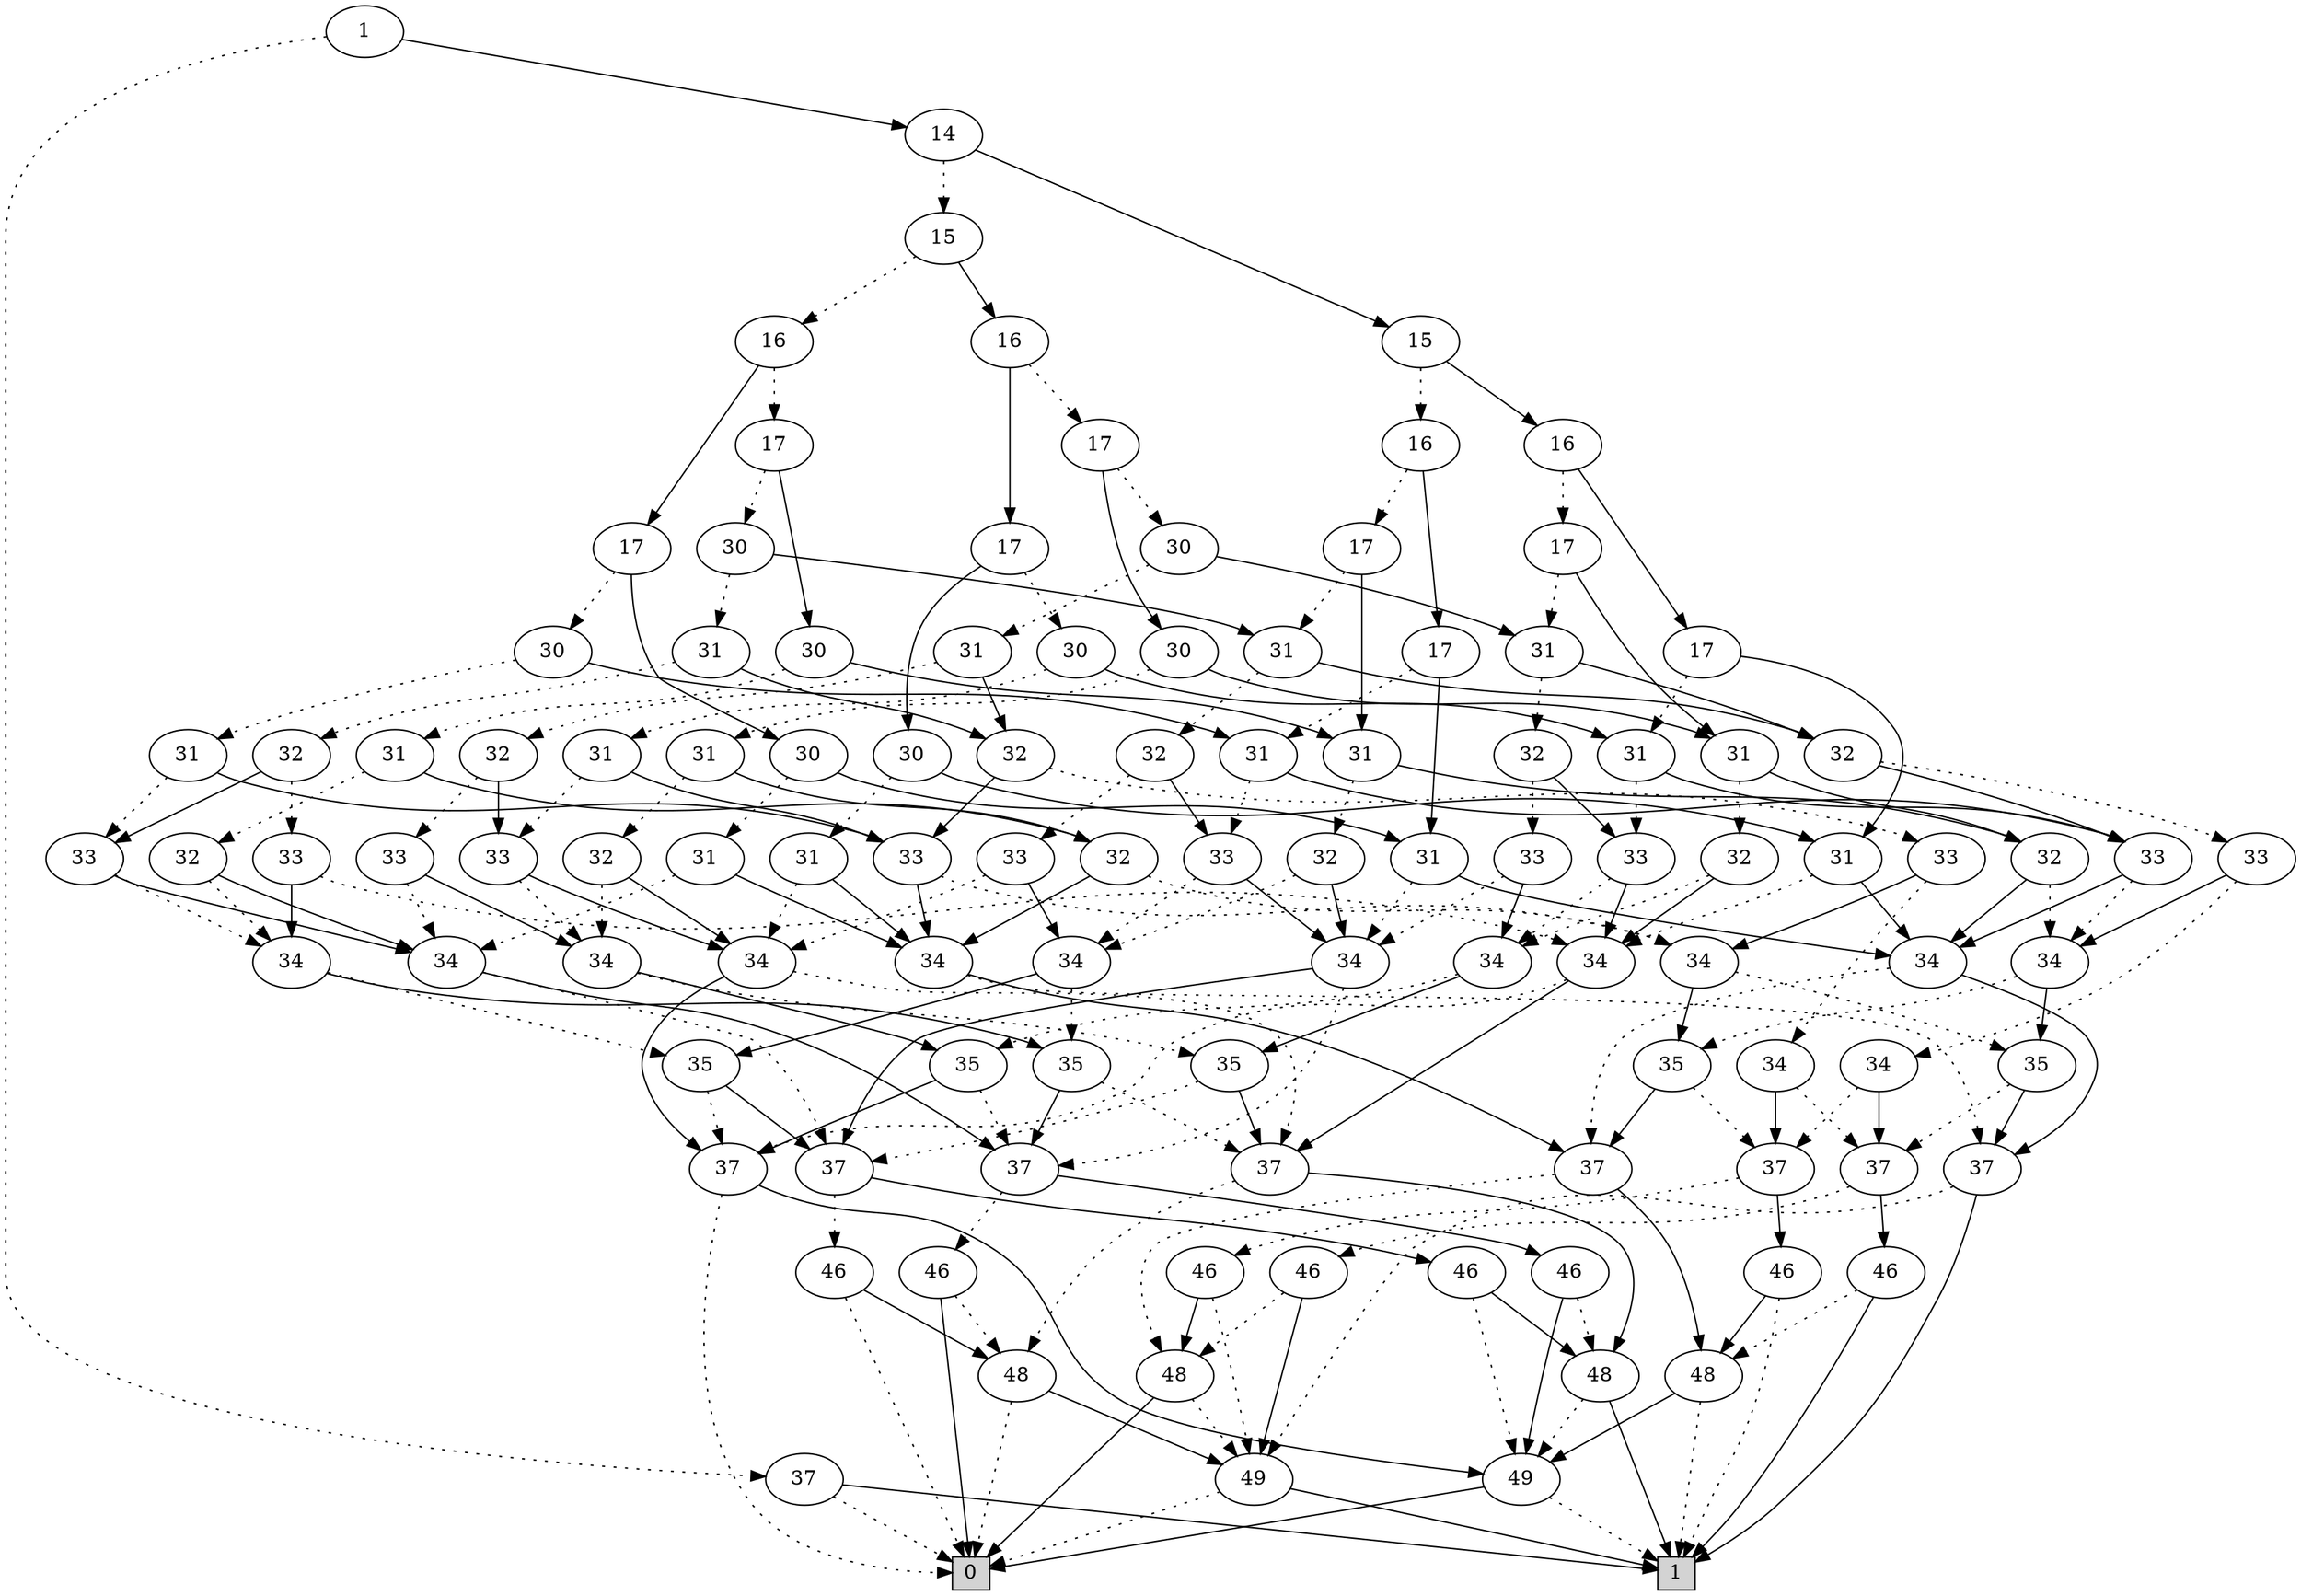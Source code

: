 digraph G {
0 [shape=box, label="0", style=filled, shape=box, height=0.3, width=0.3];
1 [shape=box, label="1", style=filled, shape=box, height=0.3, width=0.3];
169360 [label="1"];
169360 -> 76 [style=dotted];
169360 -> 169359 [style=filled];
76 [label="37"];
76 -> 0 [style=dotted];
76 -> 1 [style=filled];
169359 [label="14"];
169359 -> 169351 [style=dotted];
169359 -> 169358 [style=filled];
169351 [label="15"];
169351 -> 169323 [style=dotted];
169351 -> 169350 [style=filled];
169323 [label="16"];
169323 -> 169315 [style=dotted];
169323 -> 169322 [style=filled];
169315 [label="17"];
169315 -> 169307 [style=dotted];
169315 -> 169314 [style=filled];
169307 [label="30"];
169307 -> 169293 [style=dotted];
169307 -> 169306 [style=filled];
169293 [label="31"];
169293 -> 169281 [style=dotted];
169293 -> 169292 [style=filled];
169281 [label="32"];
169281 -> 169278 [style=dotted];
169281 -> 169280 [style=filled];
169278 [label="33"];
169278 -> 169272 [style=dotted];
169278 -> 169277 [style=filled];
169272 [label="34"];
169272 -> 41397 [style=dotted];
169272 -> 43996 [style=filled];
41397 [label="37"];
41397 -> 0 [style=dotted];
41397 -> 101 [style=filled];
101 [label="49"];
101 -> 1 [style=dotted];
101 -> 0 [style=filled];
43996 [label="37"];
43996 -> 4598 [style=dotted];
43996 -> 4612 [style=filled];
4598 [label="48"];
4598 -> 0 [style=dotted];
4598 -> 100 [style=filled];
100 [label="49"];
100 -> 0 [style=dotted];
100 -> 1 [style=filled];
4612 [label="48"];
4612 -> 101 [style=dotted];
4612 -> 1 [style=filled];
169277 [label="34"];
169277 -> 169274 [style=dotted];
169277 -> 169276 [style=filled];
169274 [label="35"];
169274 -> 41397 [style=dotted];
169274 -> 169273 [style=filled];
169273 [label="37"];
169273 -> 43028 [style=dotted];
169273 -> 169112 [style=filled];
43028 [label="46"];
43028 -> 0 [style=dotted];
43028 -> 4598 [style=filled];
169112 [label="46"];
169112 -> 101 [style=dotted];
169112 -> 4612 [style=filled];
169276 [label="35"];
169276 -> 43996 [style=dotted];
169276 -> 169275 [style=filled];
169275 [label="37"];
169275 -> 134989 [style=dotted];
169275 -> 169111 [style=filled];
134989 [label="46"];
134989 -> 4598 [style=dotted];
134989 -> 0 [style=filled];
169111 [label="46"];
169111 -> 4612 [style=dotted];
169111 -> 101 [style=filled];
169280 [label="33"];
169280 -> 169277 [style=dotted];
169280 -> 169279 [style=filled];
169279 [label="34"];
169279 -> 169273 [style=dotted];
169279 -> 169275 [style=filled];
169292 [label="32"];
169292 -> 169289 [style=dotted];
169292 -> 169291 [style=filled];
169289 [label="33"];
169289 -> 169284 [style=dotted];
169289 -> 169288 [style=filled];
169284 [label="34"];
169284 -> 169282 [style=dotted];
169284 -> 169283 [style=filled];
169282 [label="37"];
169282 -> 169038 [style=dotted];
169282 -> 136563 [style=filled];
169038 [label="46"];
169038 -> 4606 [style=dotted];
169038 -> 100 [style=filled];
4606 [label="48"];
4606 -> 100 [style=dotted];
4606 -> 0 [style=filled];
136563 [label="46"];
136563 -> 4600 [style=dotted];
136563 -> 1 [style=filled];
4600 [label="48"];
4600 -> 1 [style=dotted];
4600 -> 101 [style=filled];
169283 [label="37"];
169283 -> 169039 [style=dotted];
169283 -> 43083 [style=filled];
169039 [label="46"];
169039 -> 100 [style=dotted];
169039 -> 4606 [style=filled];
43083 [label="46"];
43083 -> 1 [style=dotted];
43083 -> 4600 [style=filled];
169288 [label="34"];
169288 -> 169285 [style=dotted];
169288 -> 169287 [style=filled];
169285 [label="35"];
169285 -> 169282 [style=dotted];
169285 -> 41413 [style=filled];
41413 [label="37"];
41413 -> 100 [style=dotted];
41413 -> 1 [style=filled];
169287 [label="35"];
169287 -> 169283 [style=dotted];
169287 -> 169286 [style=filled];
169286 [label="37"];
169286 -> 4606 [style=dotted];
169286 -> 4600 [style=filled];
169291 [label="33"];
169291 -> 169288 [style=dotted];
169291 -> 169290 [style=filled];
169290 [label="34"];
169290 -> 41413 [style=dotted];
169290 -> 169286 [style=filled];
169306 [label="31"];
169306 -> 169299 [style=dotted];
169306 -> 169305 [style=filled];
169299 [label="32"];
169299 -> 169296 [style=dotted];
169299 -> 169298 [style=filled];
169296 [label="33"];
169296 -> 169294 [style=dotted];
169296 -> 169295 [style=filled];
169294 [label="34"];
169294 -> 43996 [style=dotted];
169294 -> 41397 [style=filled];
169295 [label="34"];
169295 -> 169276 [style=dotted];
169295 -> 169274 [style=filled];
169298 [label="33"];
169298 -> 169295 [style=dotted];
169298 -> 169297 [style=filled];
169297 [label="34"];
169297 -> 169275 [style=dotted];
169297 -> 169273 [style=filled];
169305 [label="32"];
169305 -> 169302 [style=dotted];
169305 -> 169304 [style=filled];
169302 [label="33"];
169302 -> 169300 [style=dotted];
169302 -> 169301 [style=filled];
169300 [label="34"];
169300 -> 169283 [style=dotted];
169300 -> 169282 [style=filled];
169301 [label="34"];
169301 -> 169287 [style=dotted];
169301 -> 169285 [style=filled];
169304 [label="33"];
169304 -> 169301 [style=dotted];
169304 -> 169303 [style=filled];
169303 [label="34"];
169303 -> 169286 [style=dotted];
169303 -> 41413 [style=filled];
169314 [label="30"];
169314 -> 169310 [style=dotted];
169314 -> 169313 [style=filled];
169310 [label="31"];
169310 -> 169308 [style=dotted];
169310 -> 169309 [style=filled];
169308 [label="32"];
169308 -> 169277 [style=dotted];
169308 -> 169279 [style=filled];
169309 [label="32"];
169309 -> 169288 [style=dotted];
169309 -> 169290 [style=filled];
169313 [label="31"];
169313 -> 169311 [style=dotted];
169313 -> 169312 [style=filled];
169311 [label="32"];
169311 -> 169295 [style=dotted];
169311 -> 169297 [style=filled];
169312 [label="32"];
169312 -> 169301 [style=dotted];
169312 -> 169303 [style=filled];
169322 [label="17"];
169322 -> 169318 [style=dotted];
169322 -> 169321 [style=filled];
169318 [label="30"];
169318 -> 169316 [style=dotted];
169318 -> 169317 [style=filled];
169316 [label="31"];
169316 -> 169280 [style=dotted];
169316 -> 169291 [style=filled];
169317 [label="31"];
169317 -> 169298 [style=dotted];
169317 -> 169304 [style=filled];
169321 [label="30"];
169321 -> 169319 [style=dotted];
169321 -> 169320 [style=filled];
169319 [label="31"];
169319 -> 169279 [style=dotted];
169319 -> 169290 [style=filled];
169320 [label="31"];
169320 -> 169297 [style=dotted];
169320 -> 169303 [style=filled];
169350 [label="16"];
169350 -> 169342 [style=dotted];
169350 -> 169349 [style=filled];
169342 [label="17"];
169342 -> 169336 [style=dotted];
169342 -> 169341 [style=filled];
169336 [label="30"];
169336 -> 169330 [style=dotted];
169336 -> 169335 [style=filled];
169330 [label="31"];
169330 -> 169329 [style=dotted];
169330 -> 169292 [style=filled];
169329 [label="32"];
169329 -> 169327 [style=dotted];
169329 -> 169328 [style=filled];
169327 [label="33"];
169327 -> 169279 [style=dotted];
169327 -> 169326 [style=filled];
169326 [label="34"];
169326 -> 169324 [style=dotted];
169326 -> 169325 [style=filled];
169324 [label="35"];
169324 -> 169273 [style=dotted];
169324 -> 43996 [style=filled];
169325 [label="35"];
169325 -> 169275 [style=dotted];
169325 -> 41397 [style=filled];
169328 [label="33"];
169328 -> 169326 [style=dotted];
169328 -> 169294 [style=filled];
169335 [label="31"];
169335 -> 169334 [style=dotted];
169335 -> 169305 [style=filled];
169334 [label="32"];
169334 -> 169332 [style=dotted];
169334 -> 169333 [style=filled];
169332 [label="33"];
169332 -> 169297 [style=dotted];
169332 -> 169331 [style=filled];
169331 [label="34"];
169331 -> 169325 [style=dotted];
169331 -> 169324 [style=filled];
169333 [label="33"];
169333 -> 169331 [style=dotted];
169333 -> 169272 [style=filled];
169341 [label="30"];
169341 -> 169338 [style=dotted];
169341 -> 169340 [style=filled];
169338 [label="31"];
169338 -> 169337 [style=dotted];
169338 -> 169309 [style=filled];
169337 [label="32"];
169337 -> 169326 [style=dotted];
169337 -> 169294 [style=filled];
169340 [label="31"];
169340 -> 169339 [style=dotted];
169340 -> 169312 [style=filled];
169339 [label="32"];
169339 -> 169331 [style=dotted];
169339 -> 169272 [style=filled];
169349 [label="17"];
169349 -> 169345 [style=dotted];
169349 -> 169348 [style=filled];
169345 [label="30"];
169345 -> 169343 [style=dotted];
169345 -> 169344 [style=filled];
169343 [label="31"];
169343 -> 169328 [style=dotted];
169343 -> 169291 [style=filled];
169344 [label="31"];
169344 -> 169333 [style=dotted];
169344 -> 169304 [style=filled];
169348 [label="30"];
169348 -> 169346 [style=dotted];
169348 -> 169347 [style=filled];
169346 [label="31"];
169346 -> 169294 [style=dotted];
169346 -> 169290 [style=filled];
169347 [label="31"];
169347 -> 169272 [style=dotted];
169347 -> 169303 [style=filled];
169358 [label="15"];
169358 -> 169354 [style=dotted];
169358 -> 169357 [style=filled];
169354 [label="16"];
169354 -> 169352 [style=dotted];
169354 -> 169353 [style=filled];
169352 [label="17"];
169352 -> 169306 [style=dotted];
169352 -> 169313 [style=filled];
169353 [label="17"];
169353 -> 169317 [style=dotted];
169353 -> 169320 [style=filled];
169357 [label="16"];
169357 -> 169355 [style=dotted];
169357 -> 169356 [style=filled];
169355 [label="17"];
169355 -> 169335 [style=dotted];
169355 -> 169340 [style=filled];
169356 [label="17"];
169356 -> 169344 [style=dotted];
169356 -> 169347 [style=filled];
}
